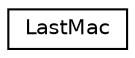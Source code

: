 digraph "Graphical Class Hierarchy"
{
  edge [fontname="Helvetica",fontsize="10",labelfontname="Helvetica",labelfontsize="10"];
  node [fontname="Helvetica",fontsize="10",shape=record];
  rankdir="LR";
  Node0 [label="LastMac",height=0.2,width=0.4,color="black", fillcolor="white", style="filled",URL="$class_last_mac.html"];
}
